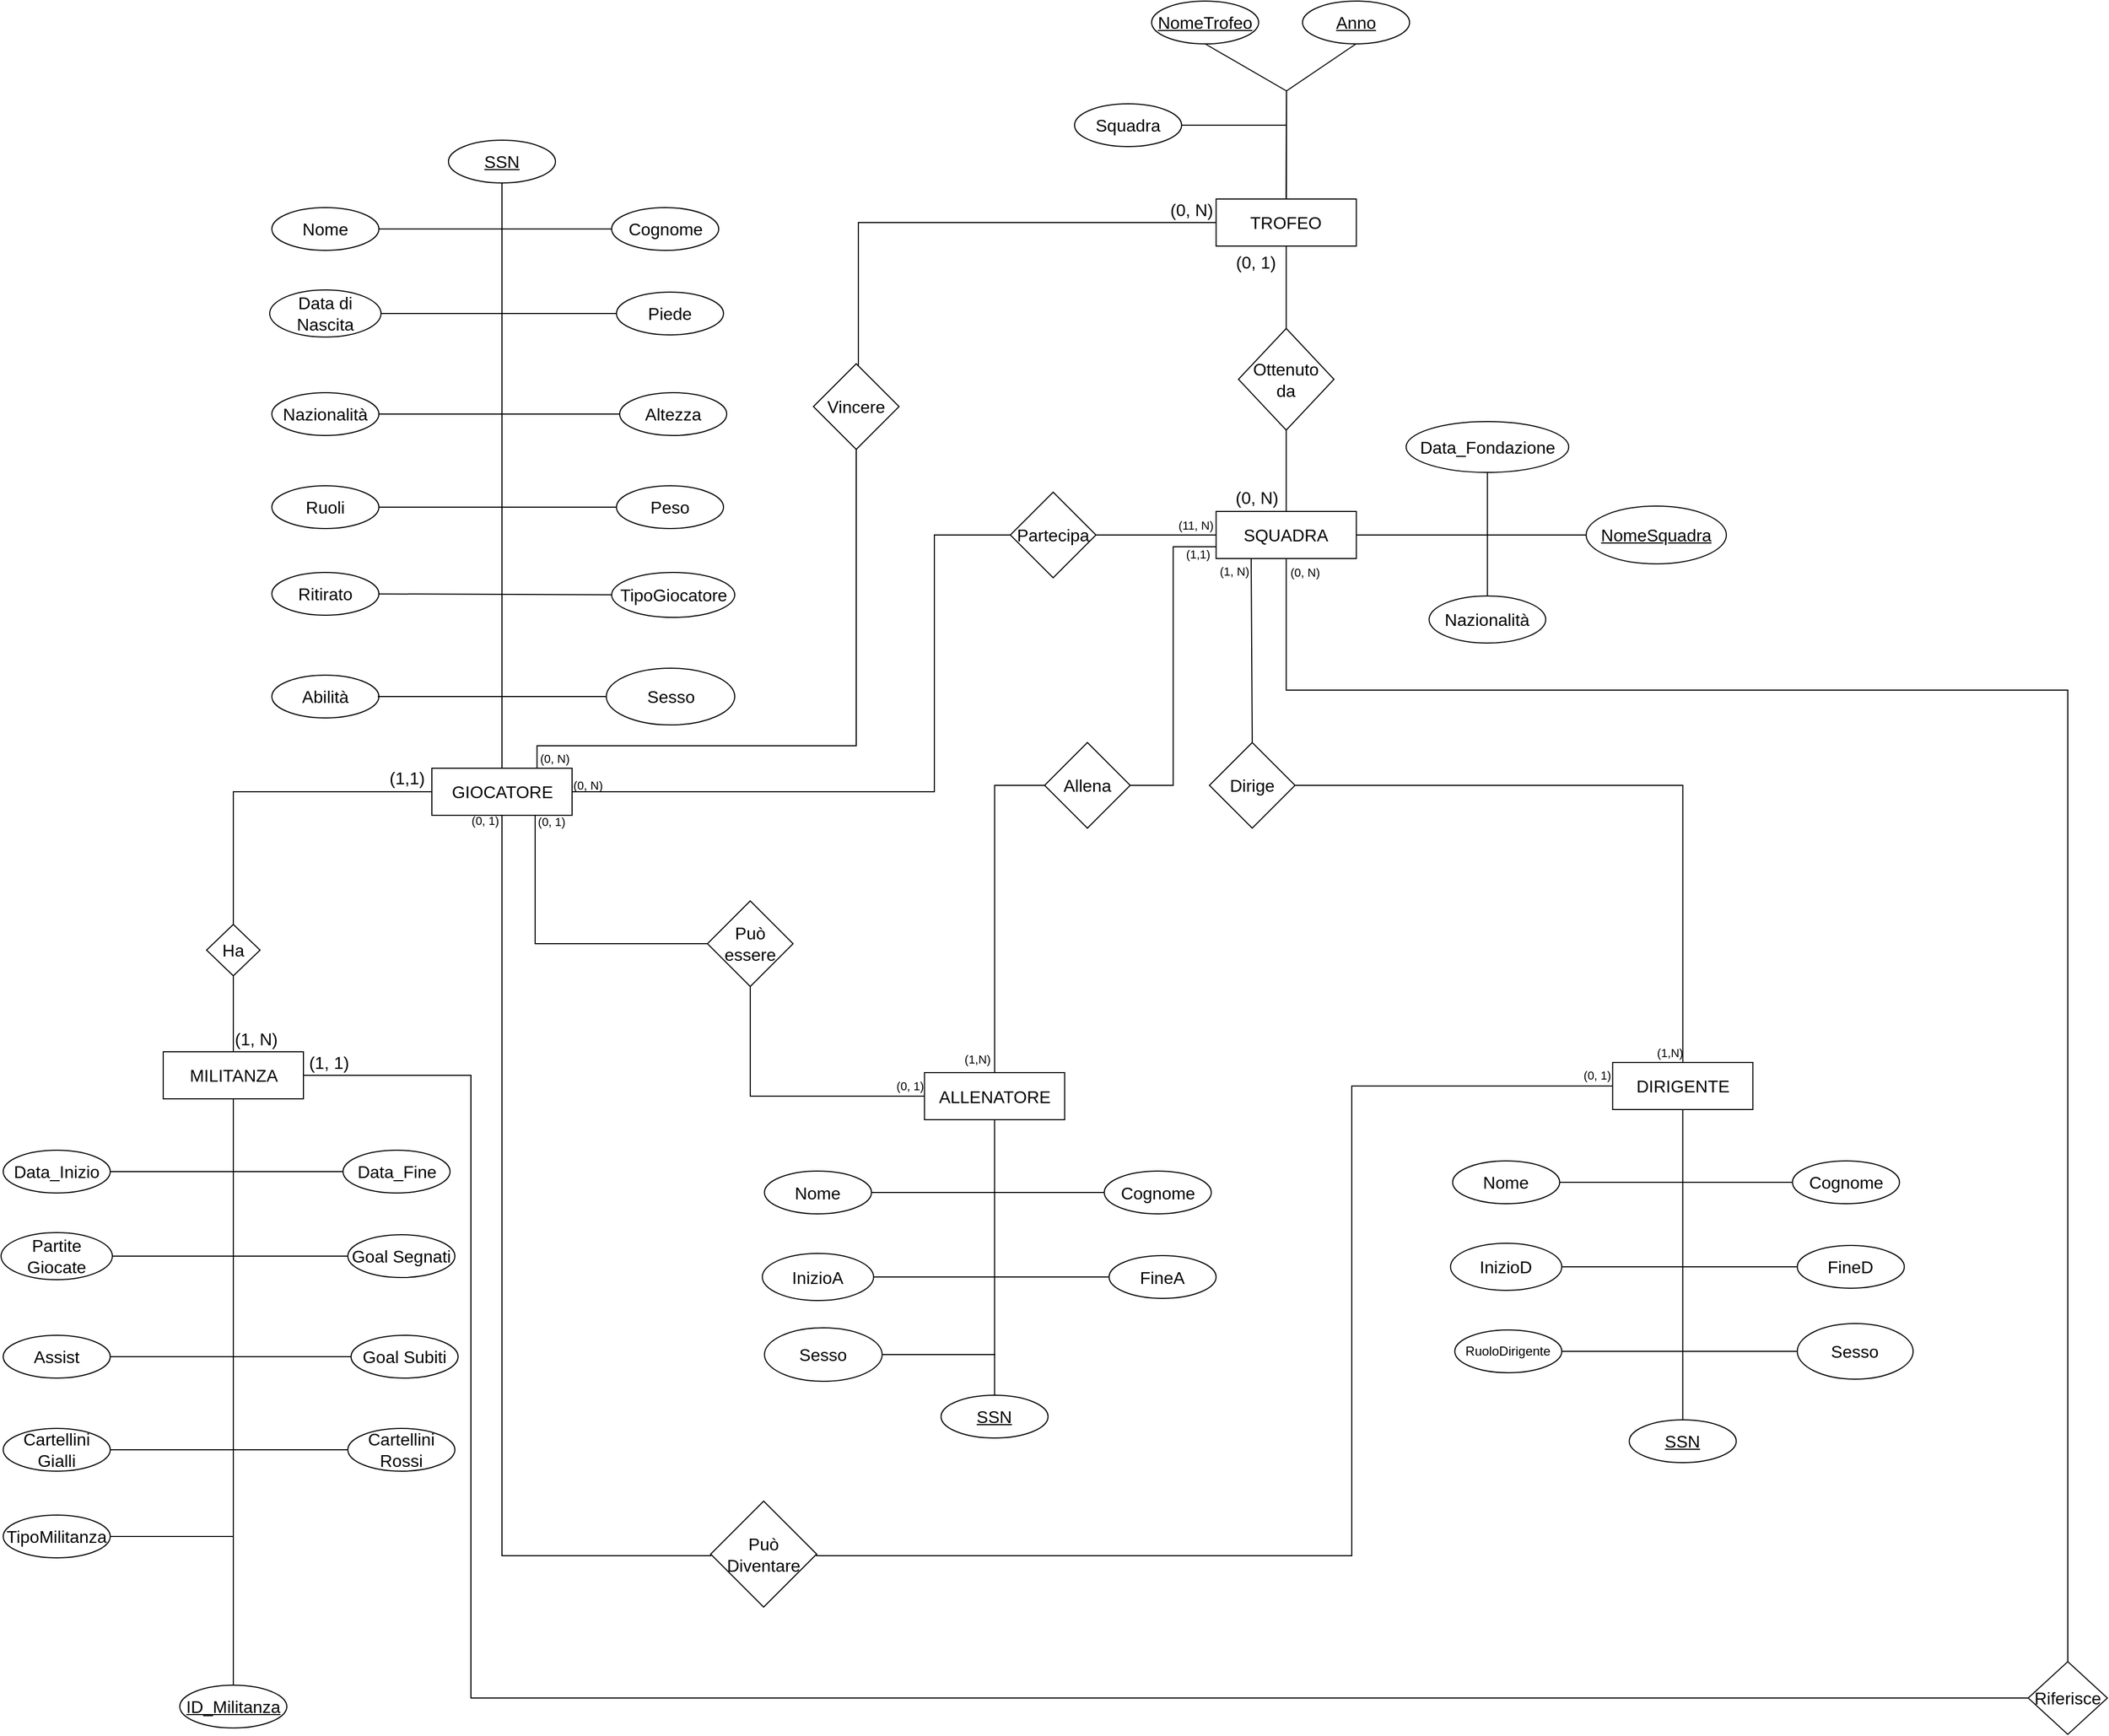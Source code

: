 <mxfile version="22.0.2" type="device">
  <diagram id="y1GI_bcndjoka8Km0WxO" name="Pagina-1">
    <mxGraphModel dx="1520" dy="1724" grid="0" gridSize="10" guides="1" tooltips="1" connect="1" arrows="1" fold="1" page="0" pageScale="1" pageWidth="827" pageHeight="1169" math="0" shadow="0">
      <root>
        <mxCell id="0" />
        <mxCell id="1" parent="0" />
        <mxCell id="mCapJPWahhMgRFZEFvtk-17" value="" style="edgeStyle=orthogonalEdgeStyle;shape=connector;rounded=0;orthogonalLoop=1;jettySize=auto;html=1;labelBackgroundColor=default;strokeColor=default;align=center;verticalAlign=middle;fontFamily=Helvetica;fontSize=11;fontColor=default;endArrow=none;endFill=0;" parent="1" source="BabXA0i_4MHQfyEZQ3z1-1" target="mCapJPWahhMgRFZEFvtk-16" edge="1">
          <mxGeometry relative="1" as="geometry">
            <Array as="points">
              <mxPoint x="170" y="74" />
            </Array>
          </mxGeometry>
        </mxCell>
        <mxCell id="mCapJPWahhMgRFZEFvtk-21" value="" style="edgeStyle=orthogonalEdgeStyle;shape=connector;rounded=0;orthogonalLoop=1;jettySize=auto;html=1;labelBackgroundColor=default;strokeColor=default;align=center;verticalAlign=middle;fontFamily=Helvetica;fontSize=11;fontColor=default;endArrow=none;endFill=0;entryX=0;entryY=0.5;entryDx=0;entryDy=0;" parent="1" source="BabXA0i_4MHQfyEZQ3z1-1" target="mCapJPWahhMgRFZEFvtk-20" edge="1">
          <mxGeometry relative="1" as="geometry">
            <mxPoint x="308" y="644" as="targetPoint" />
            <Array as="points">
              <mxPoint x="139" y="646" />
            </Array>
          </mxGeometry>
        </mxCell>
        <mxCell id="BabXA0i_4MHQfyEZQ3z1-1" value="GIOCATORE" style="whiteSpace=wrap;html=1;align=center;fontSize=16;" parent="1" vertex="1">
          <mxGeometry x="73.5" y="-90" width="131" height="44" as="geometry" />
        </mxCell>
        <mxCell id="BabXA0i_4MHQfyEZQ3z1-14" value="SSN" style="ellipse;whiteSpace=wrap;html=1;align=center;fontStyle=4;fontSize=16;" parent="1" vertex="1">
          <mxGeometry x="89" y="-677" width="100" height="40" as="geometry" />
        </mxCell>
        <mxCell id="BabXA0i_4MHQfyEZQ3z1-28" value="" style="edgeStyle=none;curved=1;rounded=0;orthogonalLoop=1;jettySize=auto;html=1;fontSize=12;startSize=8;endSize=8;endArrow=none;endFill=0;" parent="1" source="BabXA0i_4MHQfyEZQ3z1-15" target="BabXA0i_4MHQfyEZQ3z1-16" edge="1">
          <mxGeometry relative="1" as="geometry" />
        </mxCell>
        <mxCell id="BabXA0i_4MHQfyEZQ3z1-15" value="Nome" style="ellipse;whiteSpace=wrap;html=1;align=center;fontSize=16;" parent="1" vertex="1">
          <mxGeometry x="-76" y="-614" width="100" height="40" as="geometry" />
        </mxCell>
        <mxCell id="BabXA0i_4MHQfyEZQ3z1-16" value="Cognome" style="ellipse;whiteSpace=wrap;html=1;align=center;fontSize=16;" parent="1" vertex="1">
          <mxGeometry x="241.5" y="-614" width="100" height="40" as="geometry" />
        </mxCell>
        <mxCell id="BabXA0i_4MHQfyEZQ3z1-30" value="" style="edgeStyle=none;shape=connector;curved=1;rounded=0;orthogonalLoop=1;jettySize=auto;html=1;labelBackgroundColor=default;strokeColor=default;align=center;verticalAlign=middle;fontFamily=Helvetica;fontSize=12;fontColor=default;endArrow=none;endFill=0;startSize=8;endSize=8;" parent="1" source="BabXA0i_4MHQfyEZQ3z1-17" target="BabXA0i_4MHQfyEZQ3z1-20" edge="1">
          <mxGeometry relative="1" as="geometry" />
        </mxCell>
        <mxCell id="BabXA0i_4MHQfyEZQ3z1-17" value="Nazionalità" style="ellipse;whiteSpace=wrap;html=1;align=center;fontSize=16;" parent="1" vertex="1">
          <mxGeometry x="-76" y="-441" width="100" height="40" as="geometry" />
        </mxCell>
        <mxCell id="BabXA0i_4MHQfyEZQ3z1-29" value="" style="edgeStyle=none;shape=connector;curved=1;rounded=0;orthogonalLoop=1;jettySize=auto;html=1;labelBackgroundColor=default;strokeColor=default;align=center;verticalAlign=middle;fontFamily=Helvetica;fontSize=12;fontColor=default;endArrow=none;endFill=0;startSize=8;endSize=8;" parent="1" source="BabXA0i_4MHQfyEZQ3z1-18" target="BabXA0i_4MHQfyEZQ3z1-19" edge="1">
          <mxGeometry relative="1" as="geometry" />
        </mxCell>
        <mxCell id="BabXA0i_4MHQfyEZQ3z1-18" value="Data di Nascita" style="ellipse;whiteSpace=wrap;html=1;align=center;fontSize=16;" parent="1" vertex="1">
          <mxGeometry x="-78" y="-537" width="104" height="44" as="geometry" />
        </mxCell>
        <mxCell id="BabXA0i_4MHQfyEZQ3z1-19" value="Piede" style="ellipse;whiteSpace=wrap;html=1;align=center;fontSize=16;" parent="1" vertex="1">
          <mxGeometry x="246" y="-535" width="100" height="40" as="geometry" />
        </mxCell>
        <mxCell id="BabXA0i_4MHQfyEZQ3z1-20" value="Altezza" style="ellipse;whiteSpace=wrap;html=1;align=center;fontSize=16;" parent="1" vertex="1">
          <mxGeometry x="249" y="-441" width="100" height="40" as="geometry" />
        </mxCell>
        <mxCell id="BabXA0i_4MHQfyEZQ3z1-21" value="Peso" style="ellipse;whiteSpace=wrap;html=1;align=center;fontSize=16;" parent="1" vertex="1">
          <mxGeometry x="246" y="-354" width="100" height="40" as="geometry" />
        </mxCell>
        <mxCell id="BabXA0i_4MHQfyEZQ3z1-22" value="Abilità" style="ellipse;whiteSpace=wrap;html=1;align=center;fontSize=16;" parent="1" vertex="1">
          <mxGeometry x="-76" y="-177" width="100" height="40" as="geometry" />
        </mxCell>
        <mxCell id="BabXA0i_4MHQfyEZQ3z1-31" value="" style="edgeStyle=none;shape=connector;curved=1;rounded=0;orthogonalLoop=1;jettySize=auto;html=1;labelBackgroundColor=default;strokeColor=default;align=center;verticalAlign=middle;fontFamily=Helvetica;fontSize=12;fontColor=default;endArrow=none;endFill=0;startSize=8;endSize=8;" parent="1" source="BabXA0i_4MHQfyEZQ3z1-23" target="BabXA0i_4MHQfyEZQ3z1-21" edge="1">
          <mxGeometry relative="1" as="geometry" />
        </mxCell>
        <mxCell id="BabXA0i_4MHQfyEZQ3z1-23" value="Ruoli" style="ellipse;whiteSpace=wrap;html=1;align=center;fontSize=16;" parent="1" vertex="1">
          <mxGeometry x="-76" y="-354" width="100" height="40" as="geometry" />
        </mxCell>
        <mxCell id="BabXA0i_4MHQfyEZQ3z1-32" value="" style="edgeStyle=none;shape=connector;curved=1;rounded=0;orthogonalLoop=1;jettySize=auto;html=1;labelBackgroundColor=default;strokeColor=default;align=center;verticalAlign=middle;fontFamily=Helvetica;fontSize=12;fontColor=default;endArrow=none;endFill=0;startSize=8;endSize=8;" parent="1" source="BabXA0i_4MHQfyEZQ3z1-24" target="BabXA0i_4MHQfyEZQ3z1-25" edge="1">
          <mxGeometry relative="1" as="geometry" />
        </mxCell>
        <mxCell id="BabXA0i_4MHQfyEZQ3z1-24" value="Ritirato" style="ellipse;whiteSpace=wrap;html=1;align=center;fontSize=16;" parent="1" vertex="1">
          <mxGeometry x="-76" y="-273" width="100" height="40" as="geometry" />
        </mxCell>
        <mxCell id="BabXA0i_4MHQfyEZQ3z1-25" value="TipoGiocatore" style="ellipse;whiteSpace=wrap;html=1;align=center;fontSize=16;" parent="1" vertex="1">
          <mxGeometry x="241.5" y="-273" width="115" height="42" as="geometry" />
        </mxCell>
        <mxCell id="BabXA0i_4MHQfyEZQ3z1-27" value="" style="endArrow=none;html=1;rounded=0;fontSize=12;startSize=8;endSize=8;curved=1;exitX=0.5;exitY=1;exitDx=0;exitDy=0;entryX=0.5;entryY=0;entryDx=0;entryDy=0;" parent="1" source="BabXA0i_4MHQfyEZQ3z1-14" target="BabXA0i_4MHQfyEZQ3z1-1" edge="1">
          <mxGeometry relative="1" as="geometry">
            <mxPoint x="71" y="-206" as="sourcePoint" />
            <mxPoint x="108" y="-95" as="targetPoint" />
            <Array as="points">
              <mxPoint x="139" y="-418" />
              <mxPoint x="139" y="-320" />
            </Array>
          </mxGeometry>
        </mxCell>
        <mxCell id="BabXA0i_4MHQfyEZQ3z1-33" value="" style="edgeStyle=none;shape=connector;curved=1;rounded=0;orthogonalLoop=1;jettySize=auto;html=1;labelBackgroundColor=default;strokeColor=default;align=center;verticalAlign=middle;fontFamily=Helvetica;fontSize=12;fontColor=default;endArrow=none;endFill=0;startSize=8;endSize=8;exitX=1;exitY=0.5;exitDx=0;exitDy=0;" parent="1" edge="1">
          <mxGeometry relative="1" as="geometry">
            <mxPoint x="23.0" y="-157" as="sourcePoint" />
            <mxPoint x="139" y="-157" as="targetPoint" />
          </mxGeometry>
        </mxCell>
        <mxCell id="BabXA0i_4MHQfyEZQ3z1-100" value="" style="edgeStyle=none;shape=connector;curved=1;rounded=0;orthogonalLoop=1;jettySize=auto;html=1;labelBackgroundColor=default;strokeColor=default;align=center;verticalAlign=middle;fontFamily=Helvetica;fontSize=12;fontColor=default;endArrow=none;endFill=0;startSize=8;endSize=8;" parent="1" source="BabXA0i_4MHQfyEZQ3z1-34" target="BabXA0i_4MHQfyEZQ3z1-99" edge="1">
          <mxGeometry relative="1" as="geometry" />
        </mxCell>
        <mxCell id="BabXA0i_4MHQfyEZQ3z1-113" value="" style="edgeStyle=elbowEdgeStyle;shape=connector;rounded=0;orthogonalLoop=1;jettySize=auto;html=1;labelBackgroundColor=default;strokeColor=default;align=center;verticalAlign=middle;fontFamily=Helvetica;fontSize=12;fontColor=default;endArrow=none;endFill=0;startSize=8;endSize=8;" parent="1" source="BabXA0i_4MHQfyEZQ3z1-34" target="BabXA0i_4MHQfyEZQ3z1-112" edge="1">
          <mxGeometry relative="1" as="geometry">
            <Array as="points">
              <mxPoint x="110" y="496" />
            </Array>
          </mxGeometry>
        </mxCell>
        <mxCell id="BabXA0i_4MHQfyEZQ3z1-34" value="MILITANZA" style="whiteSpace=wrap;html=1;align=center;fontSize=16;flipV=0;flipH=0;" parent="1" vertex="1">
          <mxGeometry x="-177.5" y="175" width="131" height="44" as="geometry" />
        </mxCell>
        <mxCell id="BabXA0i_4MHQfyEZQ3z1-35" value="ID_Militanza" style="ellipse;whiteSpace=wrap;html=1;align=center;fontStyle=4;fontSize=16;flipV=0;flipH=0;" parent="1" vertex="1">
          <mxGeometry x="-162" y="767" width="100" height="40" as="geometry" />
        </mxCell>
        <mxCell id="BabXA0i_4MHQfyEZQ3z1-36" value="" style="edgeStyle=none;curved=1;rounded=0;orthogonalLoop=1;jettySize=auto;html=1;fontSize=12;startSize=8;endSize=8;endArrow=none;endFill=0;" parent="1" source="BabXA0i_4MHQfyEZQ3z1-37" target="BabXA0i_4MHQfyEZQ3z1-38" edge="1">
          <mxGeometry relative="1" as="geometry" />
        </mxCell>
        <mxCell id="BabXA0i_4MHQfyEZQ3z1-37" value="Data_Inizio" style="ellipse;whiteSpace=wrap;html=1;align=center;fontSize=16;flipV=0;flipH=0;" parent="1" vertex="1">
          <mxGeometry x="-327" y="267" width="100" height="40" as="geometry" />
        </mxCell>
        <mxCell id="BabXA0i_4MHQfyEZQ3z1-38" value="Data_Fine" style="ellipse;whiteSpace=wrap;html=1;align=center;fontSize=16;flipV=0;flipH=0;" parent="1" vertex="1">
          <mxGeometry x="-9.5" y="267" width="100" height="40" as="geometry" />
        </mxCell>
        <mxCell id="BabXA0i_4MHQfyEZQ3z1-39" value="" style="edgeStyle=none;shape=connector;curved=1;rounded=0;orthogonalLoop=1;jettySize=auto;html=1;labelBackgroundColor=default;strokeColor=default;align=center;verticalAlign=middle;fontFamily=Helvetica;fontSize=12;fontColor=default;endArrow=none;endFill=0;startSize=8;endSize=8;" parent="1" source="BabXA0i_4MHQfyEZQ3z1-40" target="BabXA0i_4MHQfyEZQ3z1-44" edge="1">
          <mxGeometry relative="1" as="geometry" />
        </mxCell>
        <mxCell id="BabXA0i_4MHQfyEZQ3z1-40" value="Assist" style="ellipse;whiteSpace=wrap;html=1;align=center;fontSize=16;flipV=0;flipH=0;" parent="1" vertex="1">
          <mxGeometry x="-327" y="440" width="100" height="40" as="geometry" />
        </mxCell>
        <mxCell id="BabXA0i_4MHQfyEZQ3z1-41" value="" style="edgeStyle=none;shape=connector;curved=1;rounded=0;orthogonalLoop=1;jettySize=auto;html=1;labelBackgroundColor=default;strokeColor=default;align=center;verticalAlign=middle;fontFamily=Helvetica;fontSize=12;fontColor=default;endArrow=none;endFill=0;startSize=8;endSize=8;" parent="1" source="BabXA0i_4MHQfyEZQ3z1-42" target="BabXA0i_4MHQfyEZQ3z1-43" edge="1">
          <mxGeometry relative="1" as="geometry" />
        </mxCell>
        <mxCell id="BabXA0i_4MHQfyEZQ3z1-42" value="Partite Giocate" style="ellipse;whiteSpace=wrap;html=1;align=center;fontSize=16;flipV=0;flipH=0;" parent="1" vertex="1">
          <mxGeometry x="-329" y="344" width="104" height="44" as="geometry" />
        </mxCell>
        <mxCell id="BabXA0i_4MHQfyEZQ3z1-43" value="Goal Segnati" style="ellipse;whiteSpace=wrap;html=1;align=center;fontSize=16;flipV=0;flipH=0;" parent="1" vertex="1">
          <mxGeometry x="-5" y="346" width="100" height="40" as="geometry" />
        </mxCell>
        <mxCell id="BabXA0i_4MHQfyEZQ3z1-44" value="Goal Subiti" style="ellipse;whiteSpace=wrap;html=1;align=center;fontSize=16;flipV=0;flipH=0;" parent="1" vertex="1">
          <mxGeometry x="-2" y="440" width="100" height="40" as="geometry" />
        </mxCell>
        <mxCell id="BabXA0i_4MHQfyEZQ3z1-45" value="Cartellini Rossi" style="ellipse;whiteSpace=wrap;html=1;align=center;fontSize=16;flipV=0;flipH=0;" parent="1" vertex="1">
          <mxGeometry x="-5" y="527" width="100" height="40" as="geometry" />
        </mxCell>
        <mxCell id="BabXA0i_4MHQfyEZQ3z1-47" value="" style="edgeStyle=none;shape=connector;curved=1;rounded=0;orthogonalLoop=1;jettySize=auto;html=1;labelBackgroundColor=default;strokeColor=default;align=center;verticalAlign=middle;fontFamily=Helvetica;fontSize=12;fontColor=default;endArrow=none;endFill=0;startSize=8;endSize=8;" parent="1" source="BabXA0i_4MHQfyEZQ3z1-48" target="BabXA0i_4MHQfyEZQ3z1-45" edge="1">
          <mxGeometry relative="1" as="geometry" />
        </mxCell>
        <mxCell id="BabXA0i_4MHQfyEZQ3z1-48" value="Cartellini Gialli" style="ellipse;whiteSpace=wrap;html=1;align=center;fontSize=16;flipV=0;flipH=0;" parent="1" vertex="1">
          <mxGeometry x="-327" y="527" width="100" height="40" as="geometry" />
        </mxCell>
        <mxCell id="BabXA0i_4MHQfyEZQ3z1-49" value="" style="edgeStyle=none;shape=connector;curved=1;rounded=0;orthogonalLoop=1;jettySize=auto;html=1;labelBackgroundColor=default;strokeColor=default;align=center;verticalAlign=middle;fontFamily=Helvetica;fontSize=12;fontColor=default;endArrow=none;endFill=0;startSize=8;endSize=8;exitX=1;exitY=0.5;exitDx=0;exitDy=0;" parent="1" source="BabXA0i_4MHQfyEZQ3z1-50" edge="1">
          <mxGeometry relative="1" as="geometry">
            <mxPoint x="-228.005" y="622.292" as="sourcePoint" />
            <mxPoint x="-112" y="628" as="targetPoint" />
          </mxGeometry>
        </mxCell>
        <mxCell id="BabXA0i_4MHQfyEZQ3z1-50" value="TipoMilitanza" style="ellipse;whiteSpace=wrap;html=1;align=center;fontSize=16;flipV=0;flipH=0;" parent="1" vertex="1">
          <mxGeometry x="-327" y="608" width="100" height="40" as="geometry" />
        </mxCell>
        <mxCell id="BabXA0i_4MHQfyEZQ3z1-54" value="" style="endArrow=none;html=1;rounded=0;labelBackgroundColor=default;strokeColor=default;align=center;verticalAlign=middle;fontFamily=Helvetica;fontSize=12;fontColor=default;startSize=8;endSize=8;shape=connector;curved=1;entryX=0.5;entryY=1;entryDx=0;entryDy=0;exitX=0.5;exitY=0;exitDx=0;exitDy=0;" parent="1" source="BabXA0i_4MHQfyEZQ3z1-35" target="BabXA0i_4MHQfyEZQ3z1-34" edge="1">
          <mxGeometry relative="1" as="geometry">
            <mxPoint x="-313" y="433" as="sourcePoint" />
            <mxPoint x="-153" y="433" as="targetPoint" />
          </mxGeometry>
        </mxCell>
        <mxCell id="BabXA0i_4MHQfyEZQ3z1-118" value="" style="edgeStyle=none;shape=connector;curved=1;rounded=0;orthogonalLoop=1;jettySize=auto;html=1;labelBackgroundColor=default;strokeColor=default;align=center;verticalAlign=middle;fontFamily=Helvetica;fontSize=12;fontColor=default;endArrow=none;endFill=0;startSize=8;endSize=8;" parent="1" source="BabXA0i_4MHQfyEZQ3z1-55" target="BabXA0i_4MHQfyEZQ3z1-117" edge="1">
          <mxGeometry relative="1" as="geometry" />
        </mxCell>
        <mxCell id="BabXA0i_4MHQfyEZQ3z1-55" value="SQUADRA" style="whiteSpace=wrap;html=1;align=center;fontSize=16;flipV=0;flipH=0;" parent="1" vertex="1">
          <mxGeometry x="806.25" y="-330" width="131" height="44" as="geometry" />
        </mxCell>
        <mxCell id="BabXA0i_4MHQfyEZQ3z1-56" value="NomeSquadra" style="ellipse;whiteSpace=wrap;html=1;align=center;fontStyle=4;fontSize=16;flipV=0;flipH=0;" parent="1" vertex="1">
          <mxGeometry x="1152" y="-335" width="131" height="54" as="geometry" />
        </mxCell>
        <mxCell id="BabXA0i_4MHQfyEZQ3z1-57" value="" style="edgeStyle=none;curved=1;rounded=0;orthogonalLoop=1;jettySize=auto;html=1;fontSize=12;startSize=8;endSize=8;endArrow=none;endFill=0;" parent="1" source="BabXA0i_4MHQfyEZQ3z1-58" target="BabXA0i_4MHQfyEZQ3z1-59" edge="1">
          <mxGeometry relative="1" as="geometry" />
        </mxCell>
        <mxCell id="BabXA0i_4MHQfyEZQ3z1-58" value="Nazionalità" style="ellipse;whiteSpace=wrap;html=1;align=center;fontSize=16;flipV=1;flipH=0;" parent="1" vertex="1">
          <mxGeometry x="1005.25" y="-251" width="109" height="44" as="geometry" />
        </mxCell>
        <mxCell id="BabXA0i_4MHQfyEZQ3z1-59" value="Data_Fondazione" style="ellipse;whiteSpace=wrap;html=1;align=center;fontSize=16;flipV=1;flipH=0;" parent="1" vertex="1">
          <mxGeometry x="983.75" y="-414" width="152" height="47.5" as="geometry" />
        </mxCell>
        <mxCell id="BabXA0i_4MHQfyEZQ3z1-71" value="" style="endArrow=none;html=1;rounded=0;labelBackgroundColor=default;strokeColor=default;align=center;verticalAlign=middle;fontFamily=Helvetica;fontSize=12;fontColor=default;startSize=8;endSize=8;shape=connector;curved=1;entryX=1;entryY=0.5;entryDx=0;entryDy=0;exitX=0;exitY=0.5;exitDx=0;exitDy=0;" parent="1" source="BabXA0i_4MHQfyEZQ3z1-56" target="BabXA0i_4MHQfyEZQ3z1-55" edge="1">
          <mxGeometry relative="1" as="geometry">
            <mxPoint x="1211.75" y="-224" as="sourcePoint" />
            <mxPoint x="1419.75" y="-438.0" as="targetPoint" />
          </mxGeometry>
        </mxCell>
        <mxCell id="BabXA0i_4MHQfyEZQ3z1-72" value="TROFEO" style="whiteSpace=wrap;html=1;align=center;fontSize=16;" parent="1" vertex="1">
          <mxGeometry x="806.25" y="-622" width="131" height="44" as="geometry" />
        </mxCell>
        <mxCell id="BabXA0i_4MHQfyEZQ3z1-73" value="NomeTrofeo" style="ellipse;whiteSpace=wrap;html=1;align=center;fontStyle=4;fontSize=16;" parent="1" vertex="1">
          <mxGeometry x="746" y="-807" width="100" height="40" as="geometry" />
        </mxCell>
        <mxCell id="BabXA0i_4MHQfyEZQ3z1-84" value="Squadra" style="ellipse;whiteSpace=wrap;html=1;align=center;fontSize=16;" parent="1" vertex="1">
          <mxGeometry x="674" y="-711" width="100" height="40" as="geometry" />
        </mxCell>
        <mxCell id="BabXA0i_4MHQfyEZQ3z1-90" value="" style="endArrow=none;html=1;rounded=0;fontSize=12;startSize=8;endSize=8;exitX=0.5;exitY=1;exitDx=0;exitDy=0;" parent="1" source="BabXA0i_4MHQfyEZQ3z1-73" edge="1">
          <mxGeometry relative="1" as="geometry">
            <mxPoint x="796" y="-768" as="sourcePoint" />
            <mxPoint x="871.795" y="-623" as="targetPoint" />
            <Array as="points">
              <mxPoint x="872" y="-723" />
            </Array>
          </mxGeometry>
        </mxCell>
        <mxCell id="BabXA0i_4MHQfyEZQ3z1-91" value="" style="edgeStyle=none;shape=connector;curved=1;rounded=0;orthogonalLoop=1;jettySize=auto;html=1;labelBackgroundColor=default;strokeColor=default;align=center;verticalAlign=middle;fontFamily=Helvetica;fontSize=12;fontColor=default;endArrow=none;endFill=0;startSize=8;endSize=8;exitX=1;exitY=0.5;exitDx=0;exitDy=0;" parent="1" source="BabXA0i_4MHQfyEZQ3z1-84" edge="1">
          <mxGeometry relative="1" as="geometry">
            <mxPoint x="755.75" y="-689" as="sourcePoint" />
            <mxPoint x="872" y="-691" as="targetPoint" />
          </mxGeometry>
        </mxCell>
        <mxCell id="BabXA0i_4MHQfyEZQ3z1-92" value="Anno" style="ellipse;whiteSpace=wrap;html=1;align=center;fontStyle=4;fontSize=16;" parent="1" vertex="1">
          <mxGeometry x="887" y="-807" width="100" height="40" as="geometry" />
        </mxCell>
        <mxCell id="BabXA0i_4MHQfyEZQ3z1-93" value="" style="endArrow=none;html=1;rounded=0;fontSize=12;startSize=8;endSize=8;exitX=0.5;exitY=1;exitDx=0;exitDy=0;entryX=0.5;entryY=0;entryDx=0;entryDy=0;" parent="1" source="BabXA0i_4MHQfyEZQ3z1-92" target="BabXA0i_4MHQfyEZQ3z1-72" edge="1">
          <mxGeometry relative="1" as="geometry">
            <mxPoint x="944.75" y="-738" as="sourcePoint" />
            <mxPoint x="1013" y="-622" as="targetPoint" />
            <Array as="points">
              <mxPoint x="872" y="-723" />
            </Array>
          </mxGeometry>
        </mxCell>
        <mxCell id="BabXA0i_4MHQfyEZQ3z1-101" value="" style="edgeStyle=orthogonalEdgeStyle;shape=connector;rounded=0;orthogonalLoop=1;jettySize=auto;html=1;labelBackgroundColor=default;strokeColor=default;align=center;verticalAlign=middle;fontFamily=Helvetica;fontSize=12;fontColor=default;endArrow=none;endFill=0;startSize=8;endSize=8;" parent="1" source="BabXA0i_4MHQfyEZQ3z1-99" target="BabXA0i_4MHQfyEZQ3z1-1" edge="1">
          <mxGeometry relative="1" as="geometry">
            <Array as="points">
              <mxPoint x="-112" y="-68" />
            </Array>
          </mxGeometry>
        </mxCell>
        <mxCell id="BabXA0i_4MHQfyEZQ3z1-99" value="Ha" style="rhombus;whiteSpace=wrap;html=1;fontSize=16;" parent="1" vertex="1">
          <mxGeometry x="-137" y="56" width="50" height="48" as="geometry" />
        </mxCell>
        <mxCell id="BabXA0i_4MHQfyEZQ3z1-102" value="(1,1)" style="text;html=1;align=center;verticalAlign=middle;resizable=0;points=[];autosize=1;strokeColor=none;fillColor=none;fontSize=16;fontFamily=Helvetica;fontColor=default;" parent="1" vertex="1">
          <mxGeometry x="24" y="-97" width="51" height="31" as="geometry" />
        </mxCell>
        <mxCell id="BabXA0i_4MHQfyEZQ3z1-103" value="(1, N)" style="text;html=1;align=center;verticalAlign=middle;resizable=0;points=[];autosize=1;strokeColor=none;fillColor=none;fontSize=16;fontFamily=Helvetica;fontColor=default;" parent="1" vertex="1">
          <mxGeometry x="-120" y="147" width="58" height="31" as="geometry" />
        </mxCell>
        <mxCell id="BabXA0i_4MHQfyEZQ3z1-106" value="" style="edgeStyle=elbowEdgeStyle;shape=connector;rounded=0;orthogonalLoop=1;jettySize=auto;html=1;labelBackgroundColor=default;strokeColor=default;align=center;verticalAlign=middle;fontFamily=Helvetica;fontSize=12;fontColor=default;endArrow=none;endFill=0;startSize=8;endSize=8;" parent="1" source="BabXA0i_4MHQfyEZQ3z1-104" target="BabXA0i_4MHQfyEZQ3z1-72" edge="1">
          <mxGeometry relative="1" as="geometry">
            <Array as="points">
              <mxPoint x="472" y="-499" />
            </Array>
          </mxGeometry>
        </mxCell>
        <mxCell id="BabXA0i_4MHQfyEZQ3z1-110" value="" style="edgeStyle=elbowEdgeStyle;shape=connector;rounded=0;orthogonalLoop=1;jettySize=auto;html=1;labelBackgroundColor=default;strokeColor=default;align=center;verticalAlign=middle;fontFamily=Helvetica;fontSize=12;fontColor=default;endArrow=none;endFill=0;startSize=8;endSize=8;entryX=0;entryY=0.5;entryDx=0;entryDy=0;exitX=1;exitY=0.5;exitDx=0;exitDy=0;" parent="1" source="BabXA0i_4MHQfyEZQ3z1-1" target="BabXA0i_4MHQfyEZQ3z1-109" edge="1">
          <mxGeometry relative="1" as="geometry">
            <mxPoint x="472" y="-154" as="sourcePoint" />
            <mxPoint x="627.675" y="-290.325" as="targetPoint" />
            <Array as="points">
              <mxPoint x="543" y="-227" />
            </Array>
          </mxGeometry>
        </mxCell>
        <mxCell id="BabXA0i_4MHQfyEZQ3z1-104" value="Vincere" style="rhombus;whiteSpace=wrap;html=1;fontSize=16;" parent="1" vertex="1">
          <mxGeometry x="430" y="-468" width="80" height="80" as="geometry" />
        </mxCell>
        <mxCell id="BabXA0i_4MHQfyEZQ3z1-107" value="(0, N)" style="text;html=1;align=center;verticalAlign=middle;resizable=0;points=[];autosize=1;strokeColor=none;fillColor=none;fontSize=11;fontFamily=Helvetica;fontColor=default;" parent="1" vertex="1">
          <mxGeometry x="165" y="-112" width="46" height="25" as="geometry" />
        </mxCell>
        <mxCell id="BabXA0i_4MHQfyEZQ3z1-108" value="(0, N)" style="text;html=1;align=center;verticalAlign=middle;resizable=0;points=[];autosize=1;strokeColor=none;fillColor=none;fontSize=16;fontFamily=Helvetica;fontColor=default;" parent="1" vertex="1">
          <mxGeometry x="754" y="-628" width="58" height="31" as="geometry" />
        </mxCell>
        <mxCell id="BabXA0i_4MHQfyEZQ3z1-111" value="" style="edgeStyle=none;shape=connector;curved=1;rounded=0;orthogonalLoop=1;jettySize=auto;html=1;labelBackgroundColor=default;strokeColor=default;align=center;verticalAlign=middle;fontFamily=Helvetica;fontSize=12;fontColor=default;endArrow=none;endFill=0;startSize=8;endSize=8;" parent="1" source="BabXA0i_4MHQfyEZQ3z1-109" target="BabXA0i_4MHQfyEZQ3z1-55" edge="1">
          <mxGeometry relative="1" as="geometry" />
        </mxCell>
        <mxCell id="BabXA0i_4MHQfyEZQ3z1-109" value="Partecipa" style="rhombus;whiteSpace=wrap;html=1;fontSize=16;" parent="1" vertex="1">
          <mxGeometry x="614" y="-348" width="80" height="80" as="geometry" />
        </mxCell>
        <mxCell id="BabXA0i_4MHQfyEZQ3z1-114" value="" style="shape=connector;rounded=0;orthogonalLoop=1;jettySize=auto;html=1;labelBackgroundColor=default;strokeColor=default;align=center;verticalAlign=middle;fontFamily=Helvetica;fontSize=12;fontColor=default;endArrow=none;endFill=0;startSize=8;endSize=8;edgeStyle=elbowEdgeStyle;exitX=0.5;exitY=0;exitDx=0;exitDy=0;elbow=vertical;" parent="1" source="BabXA0i_4MHQfyEZQ3z1-112" target="BabXA0i_4MHQfyEZQ3z1-55" edge="1">
          <mxGeometry relative="1" as="geometry">
            <Array as="points">
              <mxPoint x="1240" y="-163" />
            </Array>
          </mxGeometry>
        </mxCell>
        <mxCell id="BabXA0i_4MHQfyEZQ3z1-112" value="Riferisce" style="rhombus;whiteSpace=wrap;html=1;fontSize=16;" parent="1" vertex="1">
          <mxGeometry x="1565" y="745" width="74" height="68" as="geometry" />
        </mxCell>
        <mxCell id="BabXA0i_4MHQfyEZQ3z1-115" value="(1, 1)" style="text;html=1;align=center;verticalAlign=middle;resizable=0;points=[];autosize=1;strokeColor=none;fillColor=none;fontSize=16;fontFamily=Helvetica;fontColor=default;" parent="1" vertex="1">
          <mxGeometry x="-51" y="169" width="55" height="31" as="geometry" />
        </mxCell>
        <mxCell id="BabXA0i_4MHQfyEZQ3z1-116" value="(0, N)" style="text;html=1;align=center;verticalAlign=middle;resizable=0;points=[];autosize=1;strokeColor=none;fillColor=none;fontSize=11;fontFamily=Helvetica;fontColor=default;" parent="1" vertex="1">
          <mxGeometry x="865.75" y="-286" width="46" height="25" as="geometry" />
        </mxCell>
        <mxCell id="BabXA0i_4MHQfyEZQ3z1-119" value="" style="edgeStyle=none;shape=connector;curved=1;rounded=0;orthogonalLoop=1;jettySize=auto;html=1;labelBackgroundColor=default;strokeColor=default;align=center;verticalAlign=middle;fontFamily=Helvetica;fontSize=12;fontColor=default;endArrow=none;endFill=0;startSize=8;endSize=8;" parent="1" source="BabXA0i_4MHQfyEZQ3z1-117" target="BabXA0i_4MHQfyEZQ3z1-72" edge="1">
          <mxGeometry relative="1" as="geometry" />
        </mxCell>
        <mxCell id="BabXA0i_4MHQfyEZQ3z1-117" value="Ottenuto&lt;br&gt;da" style="rhombus;whiteSpace=wrap;html=1;fontSize=16;" parent="1" vertex="1">
          <mxGeometry x="827.13" y="-501" width="89.25" height="95" as="geometry" />
        </mxCell>
        <mxCell id="BabXA0i_4MHQfyEZQ3z1-120" value="(0, 1)" style="text;html=1;align=center;verticalAlign=middle;resizable=0;points=[];autosize=1;strokeColor=none;fillColor=none;fontSize=16;fontFamily=Helvetica;fontColor=default;" parent="1" vertex="1">
          <mxGeometry x="815" y="-579" width="55" height="31" as="geometry" />
        </mxCell>
        <mxCell id="BabXA0i_4MHQfyEZQ3z1-121" value="(0, N)" style="text;html=1;align=center;verticalAlign=middle;resizable=0;points=[];autosize=1;strokeColor=none;fillColor=none;fontSize=16;fontFamily=Helvetica;fontColor=default;" parent="1" vertex="1">
          <mxGeometry x="815" y="-359" width="58" height="31" as="geometry" />
        </mxCell>
        <mxCell id="mCapJPWahhMgRFZEFvtk-2" value="" style="rounded=0;orthogonalLoop=1;jettySize=auto;html=1;endArrow=none;endFill=0;entryX=0;entryY=0.5;entryDx=0;entryDy=0;edgeStyle=orthogonalEdgeStyle;" parent="1" source="BabXA0i_4MHQfyEZQ3z1-122" target="mCapJPWahhMgRFZEFvtk-1" edge="1">
          <mxGeometry relative="1" as="geometry">
            <Array as="points">
              <mxPoint x="599" y="-74" />
            </Array>
          </mxGeometry>
        </mxCell>
        <mxCell id="mCapJPWahhMgRFZEFvtk-19" value="" style="edgeStyle=orthogonalEdgeStyle;shape=connector;rounded=0;orthogonalLoop=1;jettySize=auto;html=1;labelBackgroundColor=default;strokeColor=default;align=center;verticalAlign=middle;fontFamily=Helvetica;fontSize=11;fontColor=default;endArrow=none;endFill=0;" parent="1" source="BabXA0i_4MHQfyEZQ3z1-122" target="mCapJPWahhMgRFZEFvtk-16" edge="1">
          <mxGeometry relative="1" as="geometry" />
        </mxCell>
        <mxCell id="BabXA0i_4MHQfyEZQ3z1-122" value="ALLENATORE" style="whiteSpace=wrap;html=1;align=center;fontSize=16;flipV=0;flipH=0;" parent="1" vertex="1">
          <mxGeometry x="533.75" y="194.5" width="131" height="44" as="geometry" />
        </mxCell>
        <mxCell id="BabXA0i_4MHQfyEZQ3z1-123" value="SSN" style="ellipse;whiteSpace=wrap;html=1;align=center;fontStyle=4;fontSize=16;flipV=0;flipH=0;" parent="1" vertex="1">
          <mxGeometry x="549.25" y="496" width="100" height="40" as="geometry" />
        </mxCell>
        <mxCell id="BabXA0i_4MHQfyEZQ3z1-124" value="" style="edgeStyle=none;curved=1;rounded=0;orthogonalLoop=1;jettySize=auto;html=1;fontSize=12;startSize=8;endSize=8;endArrow=none;endFill=0;" parent="1" source="BabXA0i_4MHQfyEZQ3z1-125" target="BabXA0i_4MHQfyEZQ3z1-126" edge="1">
          <mxGeometry relative="1" as="geometry" />
        </mxCell>
        <mxCell id="BabXA0i_4MHQfyEZQ3z1-125" value="Nome" style="ellipse;whiteSpace=wrap;html=1;align=center;fontSize=16;flipV=0;flipH=0;" parent="1" vertex="1">
          <mxGeometry x="384.25" y="286.5" width="100" height="40" as="geometry" />
        </mxCell>
        <mxCell id="BabXA0i_4MHQfyEZQ3z1-126" value="Cognome" style="ellipse;whiteSpace=wrap;html=1;align=center;fontSize=16;flipV=0;flipH=0;" parent="1" vertex="1">
          <mxGeometry x="701.75" y="286.5" width="100" height="40" as="geometry" />
        </mxCell>
        <mxCell id="BabXA0i_4MHQfyEZQ3z1-129" value="" style="edgeStyle=none;shape=connector;curved=1;rounded=0;orthogonalLoop=1;jettySize=auto;html=1;labelBackgroundColor=default;strokeColor=default;align=center;verticalAlign=middle;fontFamily=Helvetica;fontSize=12;fontColor=default;endArrow=none;endFill=0;startSize=8;endSize=8;" parent="1" source="BabXA0i_4MHQfyEZQ3z1-130" target="BabXA0i_4MHQfyEZQ3z1-131" edge="1">
          <mxGeometry relative="1" as="geometry" />
        </mxCell>
        <mxCell id="BabXA0i_4MHQfyEZQ3z1-130" value="InizioA" style="ellipse;whiteSpace=wrap;html=1;align=center;fontSize=16;flipV=0;flipH=0;" parent="1" vertex="1">
          <mxGeometry x="382.25" y="363.5" width="104" height="44" as="geometry" />
        </mxCell>
        <mxCell id="BabXA0i_4MHQfyEZQ3z1-131" value="FineA" style="ellipse;whiteSpace=wrap;html=1;align=center;fontSize=16;flipV=0;flipH=0;" parent="1" vertex="1">
          <mxGeometry x="706.25" y="365.5" width="100" height="40" as="geometry" />
        </mxCell>
        <mxCell id="BabXA0i_4MHQfyEZQ3z1-138" value="" style="endArrow=none;html=1;rounded=0;labelBackgroundColor=default;strokeColor=default;align=center;verticalAlign=middle;fontFamily=Helvetica;fontSize=12;fontColor=default;startSize=8;endSize=8;shape=connector;curved=1;entryX=0.5;entryY=1;entryDx=0;entryDy=0;exitX=0.5;exitY=0;exitDx=0;exitDy=0;" parent="1" source="BabXA0i_4MHQfyEZQ3z1-123" target="BabXA0i_4MHQfyEZQ3z1-122" edge="1">
          <mxGeometry relative="1" as="geometry">
            <mxPoint x="398.25" y="452.5" as="sourcePoint" />
            <mxPoint x="558.25" y="452.5" as="targetPoint" />
          </mxGeometry>
        </mxCell>
        <mxCell id="mCapJPWahhMgRFZEFvtk-7" value="" style="edgeStyle=orthogonalEdgeStyle;shape=connector;rounded=0;orthogonalLoop=1;jettySize=auto;html=1;labelBackgroundColor=default;strokeColor=default;align=center;verticalAlign=middle;fontFamily=Helvetica;fontSize=11;fontColor=default;endArrow=none;endFill=0;" parent="1" source="BabXA0i_4MHQfyEZQ3z1-139" target="mCapJPWahhMgRFZEFvtk-6" edge="1">
          <mxGeometry relative="1" as="geometry">
            <Array as="points">
              <mxPoint x="1242" y="-74" />
            </Array>
          </mxGeometry>
        </mxCell>
        <mxCell id="mCapJPWahhMgRFZEFvtk-23" value="" style="edgeStyle=orthogonalEdgeStyle;shape=connector;rounded=0;orthogonalLoop=1;jettySize=auto;html=1;labelBackgroundColor=default;strokeColor=default;align=center;verticalAlign=middle;fontFamily=Helvetica;fontSize=11;fontColor=default;endArrow=none;endFill=0;entryX=1;entryY=0.5;entryDx=0;entryDy=0;" parent="1" source="BabXA0i_4MHQfyEZQ3z1-139" target="mCapJPWahhMgRFZEFvtk-20" edge="1">
          <mxGeometry relative="1" as="geometry">
            <mxPoint x="447" y="646" as="targetPoint" />
            <Array as="points">
              <mxPoint x="933" y="207" />
              <mxPoint x="933" y="646" />
            </Array>
          </mxGeometry>
        </mxCell>
        <mxCell id="BabXA0i_4MHQfyEZQ3z1-139" value="DIRIGENTE" style="whiteSpace=wrap;html=1;align=center;fontSize=16;flipV=0;flipH=0;" parent="1" vertex="1">
          <mxGeometry x="1176.75" y="185" width="131" height="44" as="geometry" />
        </mxCell>
        <mxCell id="BabXA0i_4MHQfyEZQ3z1-140" value="SSN" style="ellipse;whiteSpace=wrap;html=1;align=center;fontStyle=4;fontSize=16;flipV=0;flipH=0;" parent="1" vertex="1">
          <mxGeometry x="1192.25" y="519" width="100" height="40" as="geometry" />
        </mxCell>
        <mxCell id="BabXA0i_4MHQfyEZQ3z1-141" value="" style="edgeStyle=none;curved=1;rounded=0;orthogonalLoop=1;jettySize=auto;html=1;fontSize=12;startSize=8;endSize=8;endArrow=none;endFill=0;" parent="1" source="BabXA0i_4MHQfyEZQ3z1-142" target="BabXA0i_4MHQfyEZQ3z1-143" edge="1">
          <mxGeometry relative="1" as="geometry" />
        </mxCell>
        <mxCell id="BabXA0i_4MHQfyEZQ3z1-142" value="Nome" style="ellipse;whiteSpace=wrap;html=1;align=center;fontSize=16;flipV=0;flipH=0;" parent="1" vertex="1">
          <mxGeometry x="1027.25" y="277" width="100" height="40" as="geometry" />
        </mxCell>
        <mxCell id="BabXA0i_4MHQfyEZQ3z1-143" value="Cognome" style="ellipse;whiteSpace=wrap;html=1;align=center;fontSize=16;flipV=0;flipH=0;" parent="1" vertex="1">
          <mxGeometry x="1344.75" y="277" width="100" height="40" as="geometry" />
        </mxCell>
        <mxCell id="BabXA0i_4MHQfyEZQ3z1-144" value="" style="edgeStyle=none;shape=connector;curved=1;rounded=0;orthogonalLoop=1;jettySize=auto;html=1;labelBackgroundColor=default;strokeColor=default;align=center;verticalAlign=middle;fontFamily=Helvetica;fontSize=12;fontColor=default;endArrow=none;endFill=0;startSize=8;endSize=8;" parent="1" source="BabXA0i_4MHQfyEZQ3z1-145" target="BabXA0i_4MHQfyEZQ3z1-146" edge="1">
          <mxGeometry relative="1" as="geometry" />
        </mxCell>
        <mxCell id="BabXA0i_4MHQfyEZQ3z1-145" value="InizioD" style="ellipse;whiteSpace=wrap;html=1;align=center;fontSize=16;flipV=0;flipH=0;" parent="1" vertex="1">
          <mxGeometry x="1025.25" y="354" width="104" height="44" as="geometry" />
        </mxCell>
        <mxCell id="BabXA0i_4MHQfyEZQ3z1-146" value="FineD" style="ellipse;whiteSpace=wrap;html=1;align=center;fontSize=16;flipV=0;flipH=0;" parent="1" vertex="1">
          <mxGeometry x="1349.25" y="356" width="100" height="40" as="geometry" />
        </mxCell>
        <mxCell id="BabXA0i_4MHQfyEZQ3z1-147" value="" style="endArrow=none;html=1;rounded=0;labelBackgroundColor=default;strokeColor=default;align=center;verticalAlign=middle;fontFamily=Helvetica;fontSize=12;fontColor=default;startSize=8;endSize=8;shape=connector;curved=1;entryX=0.5;entryY=1;entryDx=0;entryDy=0;exitX=0.5;exitY=0;exitDx=0;exitDy=0;" parent="1" source="BabXA0i_4MHQfyEZQ3z1-140" target="BabXA0i_4MHQfyEZQ3z1-139" edge="1">
          <mxGeometry relative="1" as="geometry">
            <mxPoint x="1041.25" y="443" as="sourcePoint" />
            <mxPoint x="1201.25" y="443" as="targetPoint" />
          </mxGeometry>
        </mxCell>
        <mxCell id="BabXA0i_4MHQfyEZQ3z1-150" value="" style="edgeStyle=none;shape=connector;curved=1;rounded=0;orthogonalLoop=1;jettySize=auto;html=1;labelBackgroundColor=default;strokeColor=default;align=center;verticalAlign=middle;fontFamily=Helvetica;fontSize=12;fontColor=default;endArrow=none;endFill=0;startSize=8;endSize=8;" parent="1" edge="1">
          <mxGeometry relative="1" as="geometry">
            <mxPoint x="1128.25" y="455" as="sourcePoint" />
            <mxPoint x="1242.25" y="455" as="targetPoint" />
          </mxGeometry>
        </mxCell>
        <mxCell id="BabXA0i_4MHQfyEZQ3z1-148" value="RuoloDirigente" style="ellipse;whiteSpace=wrap;html=1;align=center;fontFamily=Helvetica;fontSize=12;fontColor=default;" parent="1" vertex="1">
          <mxGeometry x="1029.25" y="435" width="100" height="40" as="geometry" />
        </mxCell>
        <mxCell id="mCapJPWahhMgRFZEFvtk-3" value="" style="edgeStyle=orthogonalEdgeStyle;rounded=0;orthogonalLoop=1;jettySize=auto;html=1;endArrow=none;endFill=0;entryX=0;entryY=0.75;entryDx=0;entryDy=0;" parent="1" source="mCapJPWahhMgRFZEFvtk-1" target="BabXA0i_4MHQfyEZQ3z1-55" edge="1">
          <mxGeometry relative="1" as="geometry" />
        </mxCell>
        <mxCell id="mCapJPWahhMgRFZEFvtk-1" value="Allena" style="rhombus;whiteSpace=wrap;html=1;fontSize=16;" parent="1" vertex="1">
          <mxGeometry x="646" y="-114" width="80" height="80" as="geometry" />
        </mxCell>
        <mxCell id="mCapJPWahhMgRFZEFvtk-4" value="(1,N)" style="text;html=1;align=center;verticalAlign=middle;resizable=0;points=[];autosize=1;strokeColor=none;fillColor=none;fontSize=11;fontFamily=Helvetica;fontColor=default;" parent="1" vertex="1">
          <mxGeometry x="562.25" y="169" width="42" height="25" as="geometry" />
        </mxCell>
        <mxCell id="mCapJPWahhMgRFZEFvtk-5" value="(1,1)" style="text;html=1;align=center;verticalAlign=middle;resizable=0;points=[];autosize=1;strokeColor=none;fillColor=none;fontSize=11;fontFamily=Helvetica;fontColor=default;" parent="1" vertex="1">
          <mxGeometry x="768.5" y="-303" width="41" height="25" as="geometry" />
        </mxCell>
        <mxCell id="mCapJPWahhMgRFZEFvtk-6" value="Dirige" style="rhombus;whiteSpace=wrap;html=1;fontSize=16;" parent="1" vertex="1">
          <mxGeometry x="800" y="-114" width="80" height="80" as="geometry" />
        </mxCell>
        <mxCell id="mCapJPWahhMgRFZEFvtk-13" value="" style="endArrow=none;html=1;rounded=0;labelBackgroundColor=default;strokeColor=default;align=center;verticalAlign=middle;fontFamily=Helvetica;fontSize=11;fontColor=default;shape=connector;entryX=0.25;entryY=1;entryDx=0;entryDy=0;exitX=0.5;exitY=0;exitDx=0;exitDy=0;" parent="1" source="mCapJPWahhMgRFZEFvtk-6" target="BabXA0i_4MHQfyEZQ3z1-55" edge="1">
          <mxGeometry width="50" height="50" relative="1" as="geometry">
            <mxPoint x="790" y="-210" as="sourcePoint" />
            <mxPoint x="840" y="-260" as="targetPoint" />
          </mxGeometry>
        </mxCell>
        <mxCell id="mCapJPWahhMgRFZEFvtk-14" value="(1,N)" style="text;html=1;align=center;verticalAlign=middle;resizable=0;points=[];autosize=1;strokeColor=none;fillColor=none;fontSize=11;fontFamily=Helvetica;fontColor=default;" parent="1" vertex="1">
          <mxGeometry x="1209" y="163" width="42" height="25" as="geometry" />
        </mxCell>
        <mxCell id="mCapJPWahhMgRFZEFvtk-15" value="(1, N)" style="text;html=1;align=center;verticalAlign=middle;resizable=0;points=[];autosize=1;strokeColor=none;fillColor=none;fontSize=11;fontFamily=Helvetica;fontColor=default;" parent="1" vertex="1">
          <mxGeometry x="800" y="-286.5" width="46" height="25" as="geometry" />
        </mxCell>
        <mxCell id="mCapJPWahhMgRFZEFvtk-16" value="Può essere" style="rhombus;whiteSpace=wrap;html=1;fontSize=16;" parent="1" vertex="1">
          <mxGeometry x="331" y="34" width="80" height="80" as="geometry" />
        </mxCell>
        <mxCell id="mCapJPWahhMgRFZEFvtk-20" value="Può Diventare" style="rhombus;whiteSpace=wrap;html=1;fontSize=16;" parent="1" vertex="1">
          <mxGeometry x="334" y="595" width="99" height="99" as="geometry" />
        </mxCell>
        <mxCell id="mCapJPWahhMgRFZEFvtk-27" value="" style="endArrow=none;html=1;rounded=0;labelBackgroundColor=default;strokeColor=default;align=center;verticalAlign=middle;fontFamily=Helvetica;fontSize=11;fontColor=default;shape=connector;entryX=0.5;entryY=1;entryDx=0;entryDy=0;edgeStyle=elbowEdgeStyle;elbow=vertical;exitX=0.75;exitY=0;exitDx=0;exitDy=0;" parent="1" source="BabXA0i_4MHQfyEZQ3z1-1" target="BabXA0i_4MHQfyEZQ3z1-104" edge="1">
          <mxGeometry width="50" height="50" relative="1" as="geometry">
            <mxPoint x="376" y="-124" as="sourcePoint" />
            <mxPoint x="473" y="-227" as="targetPoint" />
            <Array as="points">
              <mxPoint x="316" y="-111" />
            </Array>
          </mxGeometry>
        </mxCell>
        <mxCell id="mCapJPWahhMgRFZEFvtk-28" value="(0, N)" style="text;html=1;align=center;verticalAlign=middle;resizable=0;points=[];autosize=1;strokeColor=none;fillColor=none;fontSize=11;fontFamily=Helvetica;fontColor=default;" parent="1" vertex="1">
          <mxGeometry x="195.5" y="-87" width="46" height="25" as="geometry" />
        </mxCell>
        <mxCell id="mCapJPWahhMgRFZEFvtk-29" value="(11, N)" style="text;html=1;align=center;verticalAlign=middle;resizable=0;points=[];autosize=1;strokeColor=none;fillColor=none;fontSize=11;fontFamily=Helvetica;fontColor=default;" parent="1" vertex="1">
          <mxGeometry x="761" y="-330" width="51" height="25" as="geometry" />
        </mxCell>
        <mxCell id="mCapJPWahhMgRFZEFvtk-30" value="(0, 1)" style="text;html=1;align=center;verticalAlign=middle;resizable=0;points=[];autosize=1;strokeColor=none;fillColor=none;fontSize=11;fontFamily=Helvetica;fontColor=default;" parent="1" vertex="1">
          <mxGeometry x="101" y="-54" width="44" height="25" as="geometry" />
        </mxCell>
        <mxCell id="mCapJPWahhMgRFZEFvtk-31" value="(0, 1)" style="text;html=1;align=center;verticalAlign=middle;resizable=0;points=[];autosize=1;strokeColor=none;fillColor=none;fontSize=11;fontFamily=Helvetica;fontColor=default;" parent="1" vertex="1">
          <mxGeometry x="163" y="-53" width="44" height="25" as="geometry" />
        </mxCell>
        <mxCell id="mCapJPWahhMgRFZEFvtk-32" value="(0, 1)" style="text;html=1;align=center;verticalAlign=middle;resizable=0;points=[];autosize=1;strokeColor=none;fillColor=none;fontSize=11;fontFamily=Helvetica;fontColor=default;" parent="1" vertex="1">
          <mxGeometry x="498" y="194.5" width="44" height="25" as="geometry" />
        </mxCell>
        <mxCell id="mCapJPWahhMgRFZEFvtk-33" value="(0, 1)" style="text;html=1;align=center;verticalAlign=middle;resizable=0;points=[];autosize=1;strokeColor=none;fillColor=none;fontSize=11;fontFamily=Helvetica;fontColor=default;" parent="1" vertex="1">
          <mxGeometry x="1140" y="184.5" width="44" height="25" as="geometry" />
        </mxCell>
        <mxCell id="Nhk0jw13Ye5XI1U4ZL1W-1" value="&lt;font size=&quot;3&quot;&gt;Sesso&lt;/font&gt;" style="ellipse;whiteSpace=wrap;html=1;" parent="1" vertex="1">
          <mxGeometry x="236.5" y="-183.5" width="120" height="53" as="geometry" />
        </mxCell>
        <mxCell id="Nhk0jw13Ye5XI1U4ZL1W-2" value="" style="endArrow=none;html=1;rounded=0;entryX=0;entryY=0.5;entryDx=0;entryDy=0;" parent="1" target="Nhk0jw13Ye5XI1U4ZL1W-1" edge="1">
          <mxGeometry width="50" height="50" relative="1" as="geometry">
            <mxPoint x="126" y="-157" as="sourcePoint" />
            <mxPoint x="420" y="-261" as="targetPoint" />
          </mxGeometry>
        </mxCell>
        <mxCell id="xTjIvPTMQpTBCQfGHBNR-1" value="&lt;font style=&quot;font-size: 16px;&quot;&gt;Sesso&lt;/font&gt;" style="ellipse;whiteSpace=wrap;html=1;" parent="1" vertex="1">
          <mxGeometry x="1349.25" y="429" width="108.25" height="52" as="geometry" />
        </mxCell>
        <mxCell id="xTjIvPTMQpTBCQfGHBNR-2" value="" style="endArrow=none;html=1;rounded=0;entryX=0;entryY=0.5;entryDx=0;entryDy=0;" parent="1" target="xTjIvPTMQpTBCQfGHBNR-1" edge="1">
          <mxGeometry width="50" height="50" relative="1" as="geometry">
            <mxPoint x="1242" y="455" as="sourcePoint" />
            <mxPoint x="1275" y="442" as="targetPoint" />
          </mxGeometry>
        </mxCell>
        <mxCell id="xTjIvPTMQpTBCQfGHBNR-3" value="&lt;font size=&quot;3&quot;&gt;Sesso&lt;br&gt;&lt;/font&gt;" style="ellipse;whiteSpace=wrap;html=1;" parent="1" vertex="1">
          <mxGeometry x="384.25" y="433" width="110" height="50" as="geometry" />
        </mxCell>
        <mxCell id="xTjIvPTMQpTBCQfGHBNR-5" value="" style="endArrow=none;html=1;rounded=0;exitX=1;exitY=0.5;exitDx=0;exitDy=0;" parent="1" source="xTjIvPTMQpTBCQfGHBNR-3" edge="1">
          <mxGeometry width="50" height="50" relative="1" as="geometry">
            <mxPoint x="715" y="416" as="sourcePoint" />
            <mxPoint x="600" y="458" as="targetPoint" />
          </mxGeometry>
        </mxCell>
      </root>
    </mxGraphModel>
  </diagram>
</mxfile>
